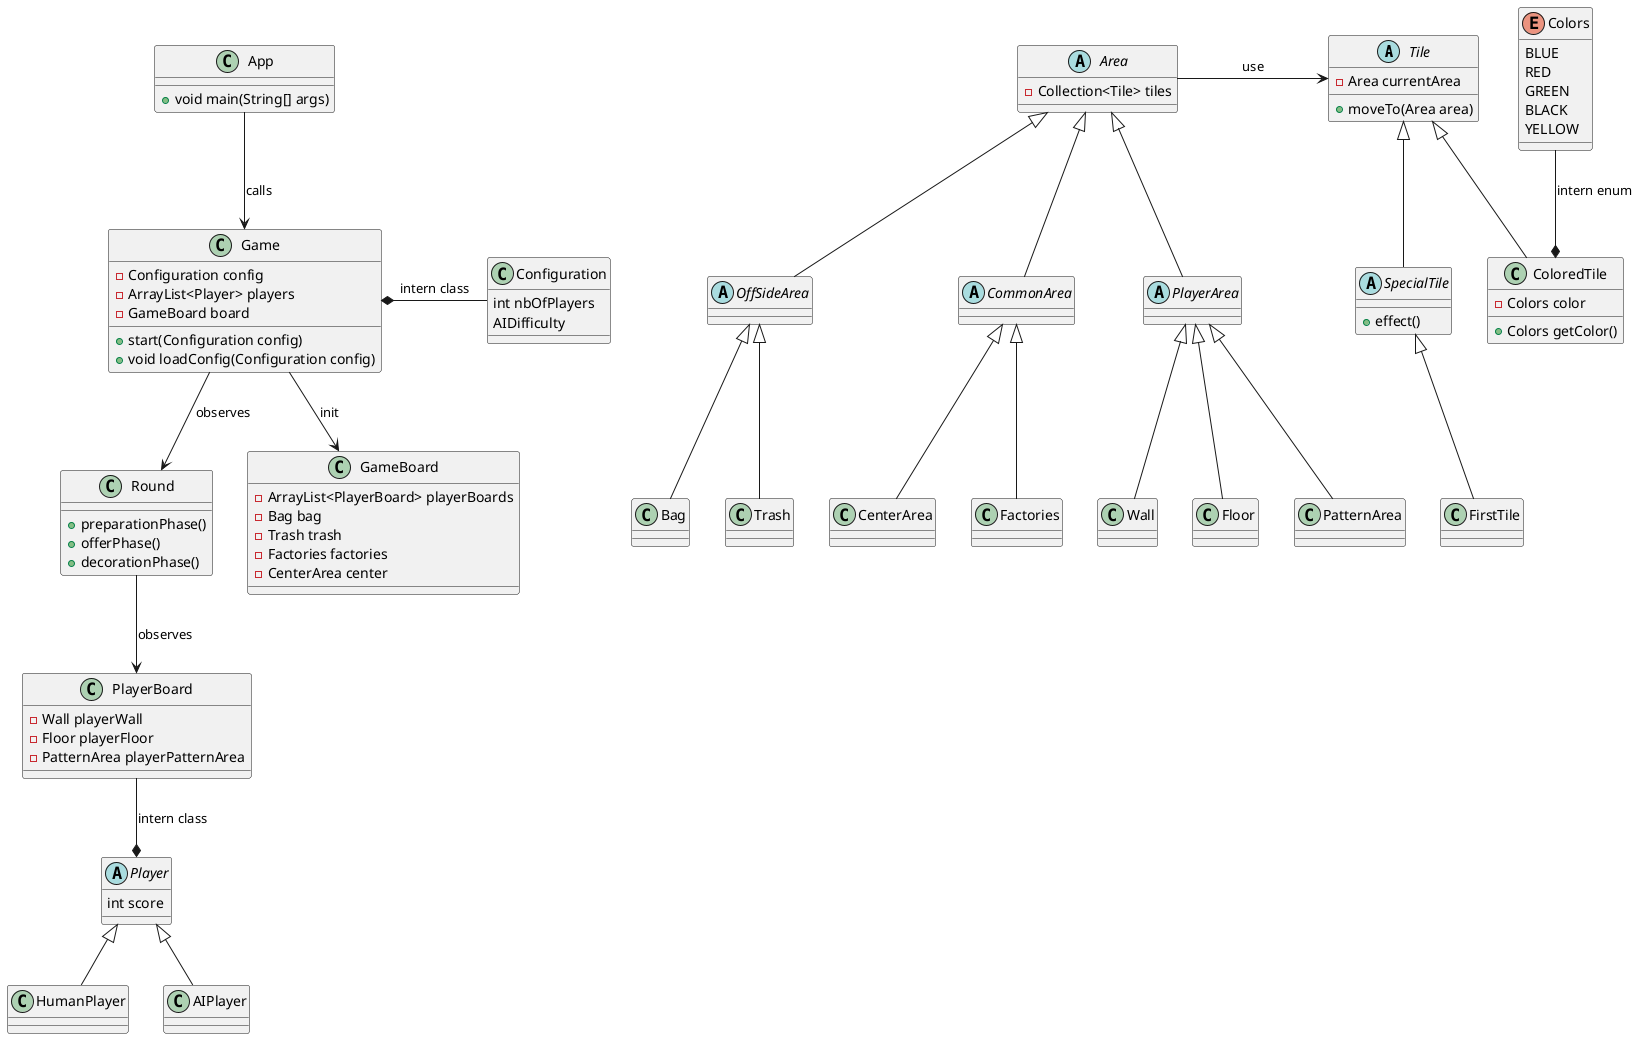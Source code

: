 @startuml

Abstract class Tile {
	-Area currentArea
	+moveTo(Area area)
}


Tile <|-- SpecialTile
abstract class SpecialTile {
	+effect()
}

Tile <|-- ColoredTile
class ColoredTile {
	-Colors color
	+Colors getColor()
}

SpecialTile <|-- FirstTile
class FirstTile

Colors --* ColoredTile : "intern enum"
enum Colors {
	BLUE
	RED
	GREEN
	BLACK
	YELLOW	
}

Area -right-> Tile : "use"
abstract class Area {
	-Collection<Tile> tiles
}

Area <|-- OffSideArea
abstract class OffSideArea
OffSideArea <|-- Bag
OffSideArea <|-- Trash

Area <|-- CommonArea
abstract class CommonArea
CommonArea <|-- CenterArea
CommonArea <|-- Factories

Area <|-- PlayerArea
abstract class PlayerArea
PlayerArea <|-- Wall
PlayerArea <|-- Floor
PlayerArea <|-- PatternArea

abstract class Player {
	int score
}

Player <|-- HumanPlayer
Player <|-- AIPlayer


class PlayerBoard
PlayerBoard --* Player : "intern class"


Configuration -left-* Game : "intern class"
class Configuration {
	int nbOfPlayers
	AIDifficulty

}

Game --> Round : "observes"
class Game {
	-Configuration config
	-ArrayList<Player> players
	-GameBoard board
	+start(Configuration config)
	+void loadConfig(Configuration config)
}

Game --> GameBoard : "init"
class GameBoard {
	-ArrayList<PlayerBoard> playerBoards
	-Bag bag
	-Trash trash
	-Factories factories
	-CenterArea center
}
	
Round --> PlayerBoard : "observes"
class PlayerBoard {
	-Wall playerWall
	-Floor playerFloor
	-PatternArea playerPatternArea
}

class Round {
	+preparationPhase()
	+offerPhase()
	+decorationPhase()	
}


App --> Game : "calls"
class App {
	+void main(String[] args)
}


@enduml

